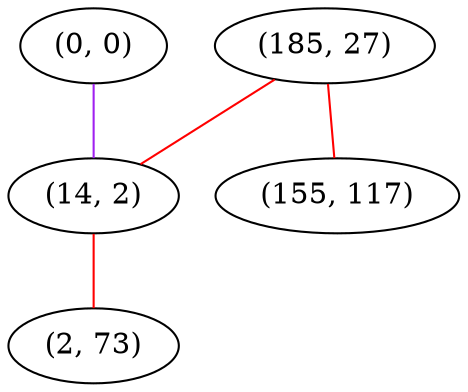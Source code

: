 graph "" {
"(0, 0)";
"(185, 27)";
"(14, 2)";
"(2, 73)";
"(155, 117)";
"(0, 0)" -- "(14, 2)"  [color=purple, key=0, weight=4];
"(185, 27)" -- "(14, 2)"  [color=red, key=0, weight=1];
"(185, 27)" -- "(155, 117)"  [color=red, key=0, weight=1];
"(14, 2)" -- "(2, 73)"  [color=red, key=0, weight=1];
}
